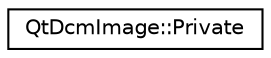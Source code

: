digraph "Graphical Class Hierarchy"
{
  edge [fontname="Helvetica",fontsize="10",labelfontname="Helvetica",labelfontsize="10"];
  node [fontname="Helvetica",fontsize="10",shape=record];
  rankdir="LR";
  Node1 [label="QtDcmImage::Private",height=0.2,width=0.4,color="black", fillcolor="white", style="filled",URL="$classQtDcmImage_1_1Private.html"];
}
